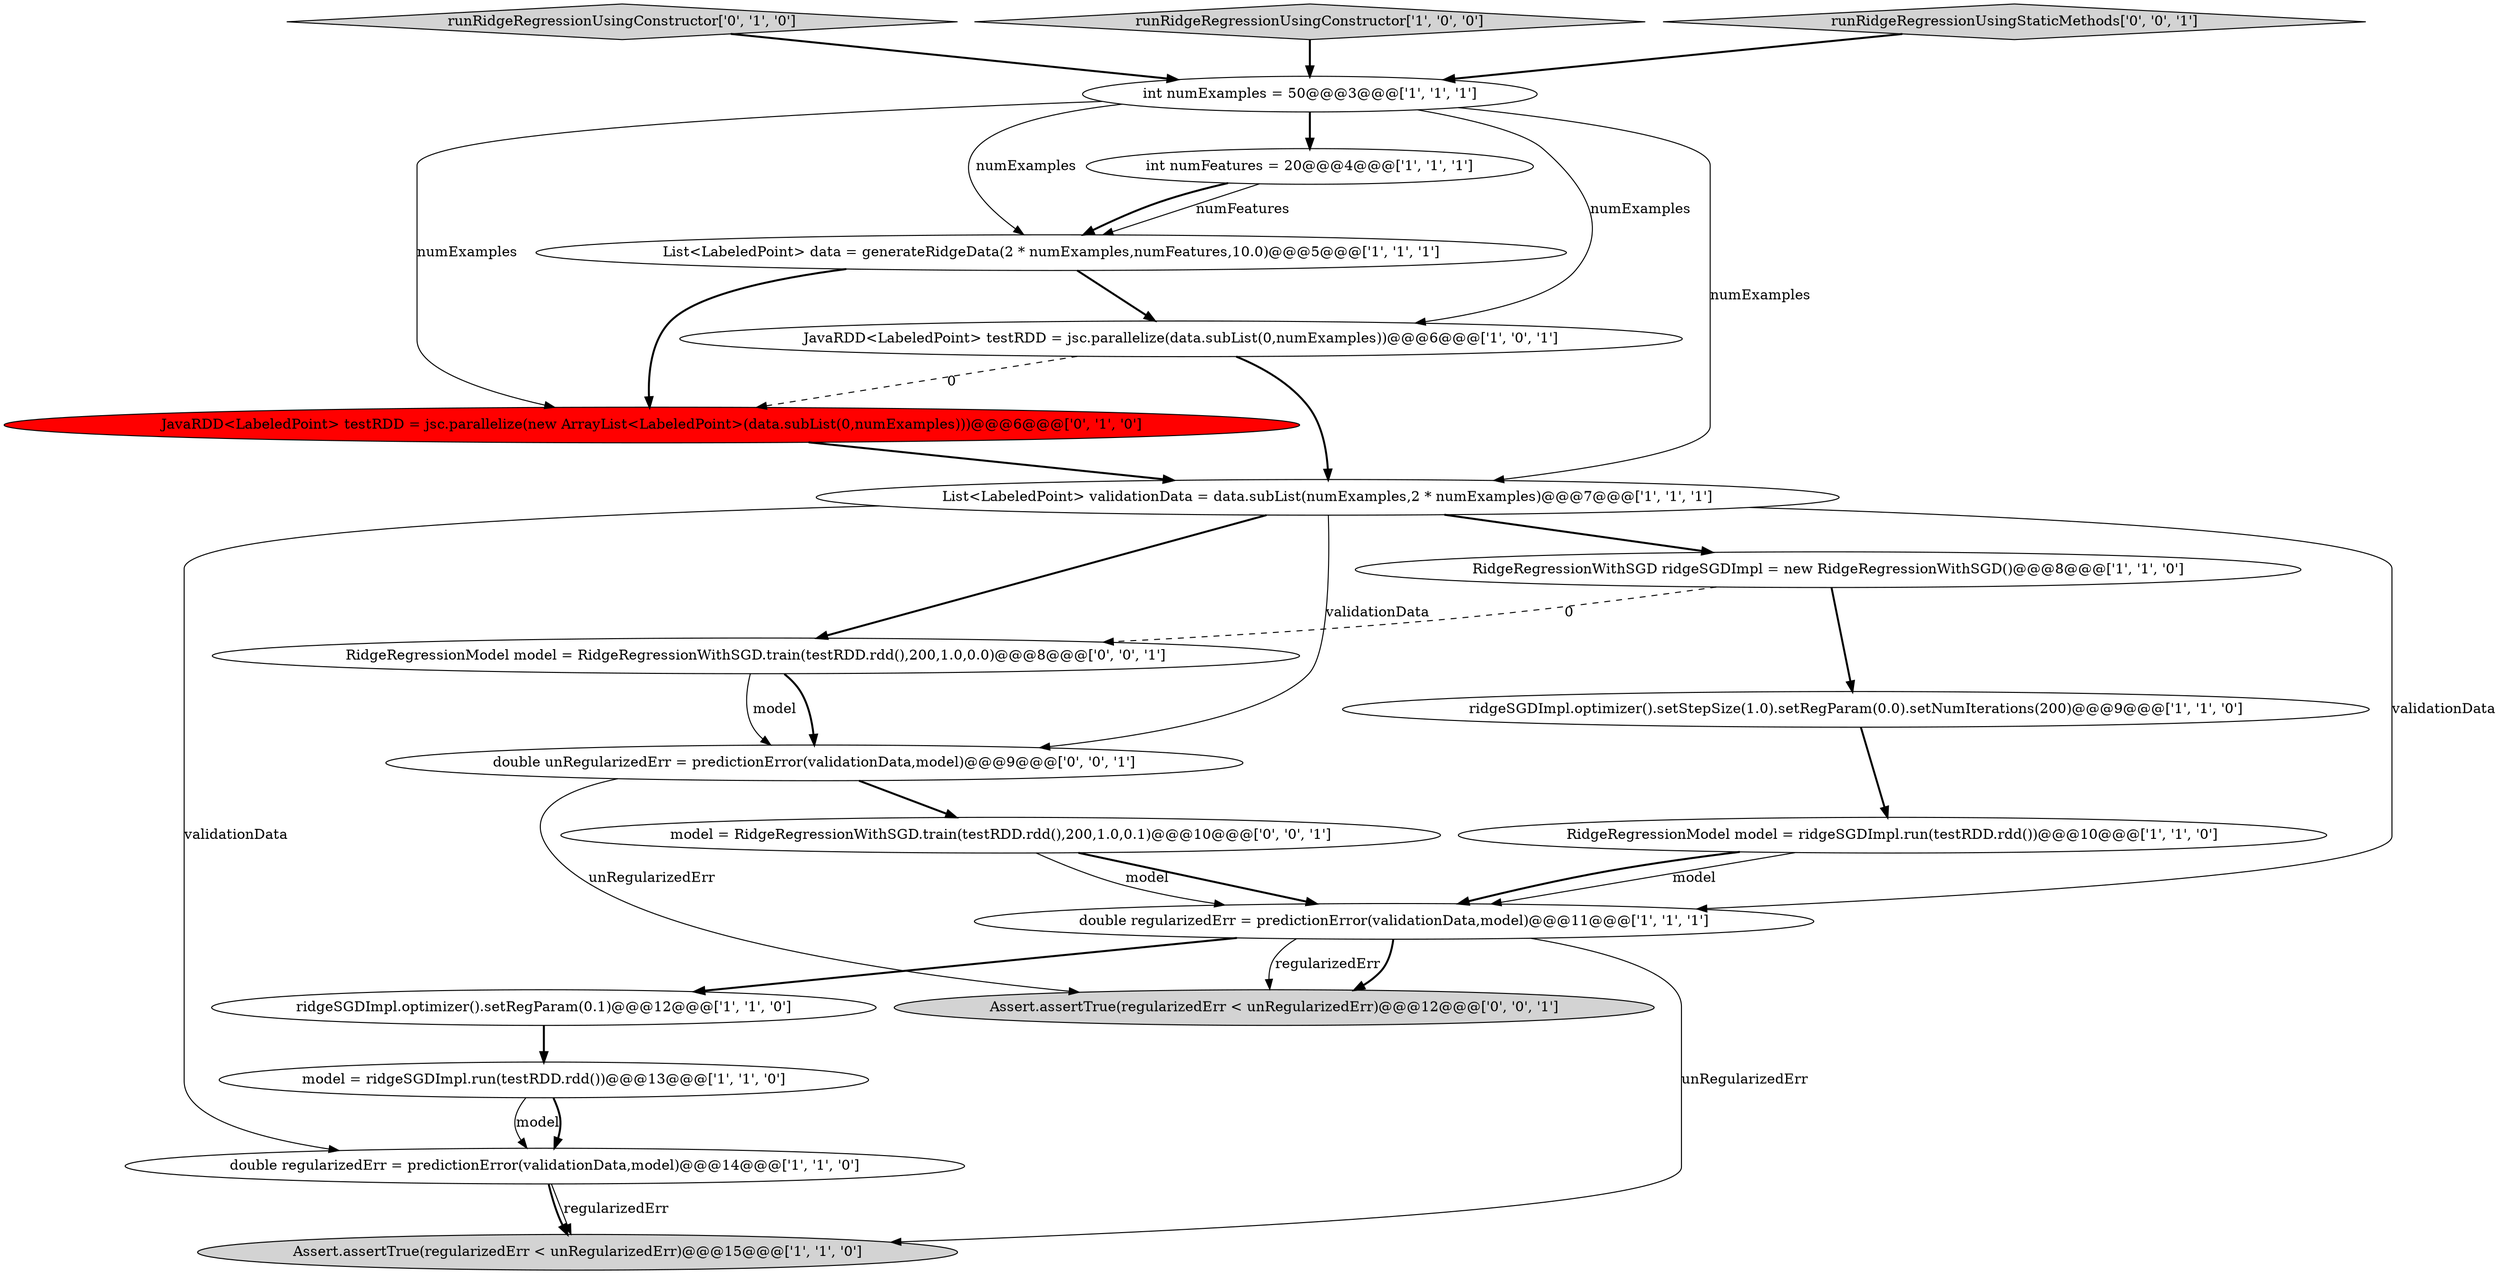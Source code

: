 digraph {
19 [style = filled, label = "model = RidgeRegressionWithSGD.train(testRDD.rdd(),200,1.0,0.1)@@@10@@@['0', '0', '1']", fillcolor = white, shape = ellipse image = "AAA0AAABBB3BBB"];
10 [style = filled, label = "Assert.assertTrue(regularizedErr < unRegularizedErr)@@@15@@@['1', '1', '0']", fillcolor = lightgray, shape = ellipse image = "AAA0AAABBB1BBB"];
7 [style = filled, label = "ridgeSGDImpl.optimizer().setStepSize(1.0).setRegParam(0.0).setNumIterations(200)@@@9@@@['1', '1', '0']", fillcolor = white, shape = ellipse image = "AAA0AAABBB1BBB"];
14 [style = filled, label = "runRidgeRegressionUsingConstructor['0', '1', '0']", fillcolor = lightgray, shape = diamond image = "AAA0AAABBB2BBB"];
1 [style = filled, label = "double regularizedErr = predictionError(validationData,model)@@@14@@@['1', '1', '0']", fillcolor = white, shape = ellipse image = "AAA0AAABBB1BBB"];
13 [style = filled, label = "double regularizedErr = predictionError(validationData,model)@@@11@@@['1', '1', '1']", fillcolor = white, shape = ellipse image = "AAA0AAABBB1BBB"];
9 [style = filled, label = "RidgeRegressionWithSGD ridgeSGDImpl = new RidgeRegressionWithSGD()@@@8@@@['1', '1', '0']", fillcolor = white, shape = ellipse image = "AAA0AAABBB1BBB"];
12 [style = filled, label = "runRidgeRegressionUsingConstructor['1', '0', '0']", fillcolor = lightgray, shape = diamond image = "AAA0AAABBB1BBB"];
4 [style = filled, label = "model = ridgeSGDImpl.run(testRDD.rdd())@@@13@@@['1', '1', '0']", fillcolor = white, shape = ellipse image = "AAA0AAABBB1BBB"];
2 [style = filled, label = "JavaRDD<LabeledPoint> testRDD = jsc.parallelize(data.subList(0,numExamples))@@@6@@@['1', '0', '1']", fillcolor = white, shape = ellipse image = "AAA0AAABBB1BBB"];
15 [style = filled, label = "JavaRDD<LabeledPoint> testRDD = jsc.parallelize(new ArrayList<LabeledPoint>(data.subList(0,numExamples)))@@@6@@@['0', '1', '0']", fillcolor = red, shape = ellipse image = "AAA1AAABBB2BBB"];
18 [style = filled, label = "double unRegularizedErr = predictionError(validationData,model)@@@9@@@['0', '0', '1']", fillcolor = white, shape = ellipse image = "AAA0AAABBB3BBB"];
20 [style = filled, label = "Assert.assertTrue(regularizedErr < unRegularizedErr)@@@12@@@['0', '0', '1']", fillcolor = lightgray, shape = ellipse image = "AAA0AAABBB3BBB"];
3 [style = filled, label = "RidgeRegressionModel model = ridgeSGDImpl.run(testRDD.rdd())@@@10@@@['1', '1', '0']", fillcolor = white, shape = ellipse image = "AAA0AAABBB1BBB"];
11 [style = filled, label = "List<LabeledPoint> validationData = data.subList(numExamples,2 * numExamples)@@@7@@@['1', '1', '1']", fillcolor = white, shape = ellipse image = "AAA0AAABBB1BBB"];
8 [style = filled, label = "int numExamples = 50@@@3@@@['1', '1', '1']", fillcolor = white, shape = ellipse image = "AAA0AAABBB1BBB"];
17 [style = filled, label = "runRidgeRegressionUsingStaticMethods['0', '0', '1']", fillcolor = lightgray, shape = diamond image = "AAA0AAABBB3BBB"];
5 [style = filled, label = "List<LabeledPoint> data = generateRidgeData(2 * numExamples,numFeatures,10.0)@@@5@@@['1', '1', '1']", fillcolor = white, shape = ellipse image = "AAA0AAABBB1BBB"];
6 [style = filled, label = "int numFeatures = 20@@@4@@@['1', '1', '1']", fillcolor = white, shape = ellipse image = "AAA0AAABBB1BBB"];
16 [style = filled, label = "RidgeRegressionModel model = RidgeRegressionWithSGD.train(testRDD.rdd(),200,1.0,0.0)@@@8@@@['0', '0', '1']", fillcolor = white, shape = ellipse image = "AAA0AAABBB3BBB"];
0 [style = filled, label = "ridgeSGDImpl.optimizer().setRegParam(0.1)@@@12@@@['1', '1', '0']", fillcolor = white, shape = ellipse image = "AAA0AAABBB1BBB"];
1->10 [style = solid, label="regularizedErr"];
11->16 [style = bold, label=""];
17->8 [style = bold, label=""];
11->1 [style = solid, label="validationData"];
9->16 [style = dashed, label="0"];
16->18 [style = bold, label=""];
4->1 [style = solid, label="model"];
8->2 [style = solid, label="numExamples"];
3->13 [style = solid, label="model"];
11->13 [style = solid, label="validationData"];
18->19 [style = bold, label=""];
5->15 [style = bold, label=""];
8->6 [style = bold, label=""];
9->7 [style = bold, label=""];
11->9 [style = bold, label=""];
8->11 [style = solid, label="numExamples"];
7->3 [style = bold, label=""];
2->15 [style = dashed, label="0"];
13->20 [style = solid, label="regularizedErr"];
6->5 [style = bold, label=""];
5->2 [style = bold, label=""];
13->10 [style = solid, label="unRegularizedErr"];
15->11 [style = bold, label=""];
19->13 [style = bold, label=""];
11->18 [style = solid, label="validationData"];
0->4 [style = bold, label=""];
12->8 [style = bold, label=""];
6->5 [style = solid, label="numFeatures"];
8->5 [style = solid, label="numExamples"];
3->13 [style = bold, label=""];
18->20 [style = solid, label="unRegularizedErr"];
16->18 [style = solid, label="model"];
4->1 [style = bold, label=""];
14->8 [style = bold, label=""];
19->13 [style = solid, label="model"];
1->10 [style = bold, label=""];
2->11 [style = bold, label=""];
8->15 [style = solid, label="numExamples"];
13->0 [style = bold, label=""];
13->20 [style = bold, label=""];
}
